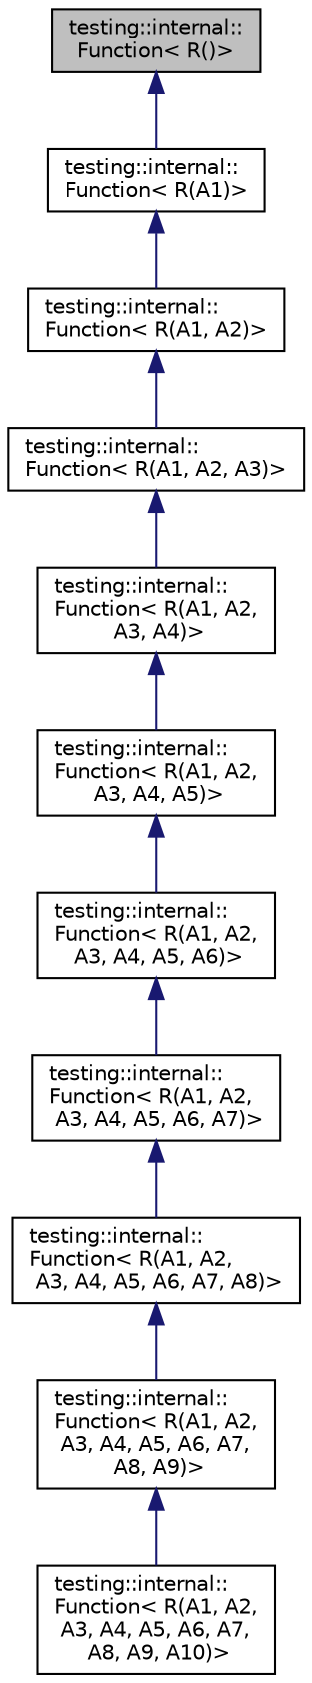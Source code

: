 digraph "testing::internal::Function&lt; R()&gt;"
{
  edge [fontname="Helvetica",fontsize="10",labelfontname="Helvetica",labelfontsize="10"];
  node [fontname="Helvetica",fontsize="10",shape=record];
  Node0 [label="testing::internal::\lFunction\< R()\>",height=0.2,width=0.4,color="black", fillcolor="grey75", style="filled", fontcolor="black"];
  Node0 -> Node1 [dir="back",color="midnightblue",fontsize="10",style="solid"];
  Node1 [label="testing::internal::\lFunction\< R(A1)\>",height=0.2,width=0.4,color="black", fillcolor="white", style="filled",URL="$structtesting_1_1internal_1_1Function_3_01R_07A1_08_4.html"];
  Node1 -> Node2 [dir="back",color="midnightblue",fontsize="10",style="solid"];
  Node2 [label="testing::internal::\lFunction\< R(A1, A2)\>",height=0.2,width=0.4,color="black", fillcolor="white", style="filled",URL="$structtesting_1_1internal_1_1Function_3_01R_07A1_00_01A2_08_4.html"];
  Node2 -> Node3 [dir="back",color="midnightblue",fontsize="10",style="solid"];
  Node3 [label="testing::internal::\lFunction\< R(A1, A2, A3)\>",height=0.2,width=0.4,color="black", fillcolor="white", style="filled",URL="$structtesting_1_1internal_1_1Function_3_01R_07A1_00_01A2_00_01A3_08_4.html"];
  Node3 -> Node4 [dir="back",color="midnightblue",fontsize="10",style="solid"];
  Node4 [label="testing::internal::\lFunction\< R(A1, A2,\l A3, A4)\>",height=0.2,width=0.4,color="black", fillcolor="white", style="filled",URL="$structtesting_1_1internal_1_1Function_3_01R_07A1_00_01A2_00_01A3_00_01A4_08_4.html"];
  Node4 -> Node5 [dir="back",color="midnightblue",fontsize="10",style="solid"];
  Node5 [label="testing::internal::\lFunction\< R(A1, A2,\l A3, A4, A5)\>",height=0.2,width=0.4,color="black", fillcolor="white", style="filled",URL="$structtesting_1_1internal_1_1Function_3_01R_07A1_00_01A2_00_01A3_00_01A4_00_01A5_08_4.html"];
  Node5 -> Node6 [dir="back",color="midnightblue",fontsize="10",style="solid"];
  Node6 [label="testing::internal::\lFunction\< R(A1, A2,\l A3, A4, A5, A6)\>",height=0.2,width=0.4,color="black", fillcolor="white", style="filled",URL="$structtesting_1_1internal_1_1Function_3_01R_07A1_00_01A2_00_01A3_00_01A4_00_01A5_00_01A6_08_4.html"];
  Node6 -> Node7 [dir="back",color="midnightblue",fontsize="10",style="solid"];
  Node7 [label="testing::internal::\lFunction\< R(A1, A2,\l A3, A4, A5, A6, A7)\>",height=0.2,width=0.4,color="black", fillcolor="white", style="filled",URL="$structtesting_1_1internal_1_1Function_3_01R_07A1_00_01A2_00_01A3_00_01A4_00_01A5_00_01A6_00_01A7_08_4.html"];
  Node7 -> Node8 [dir="back",color="midnightblue",fontsize="10",style="solid"];
  Node8 [label="testing::internal::\lFunction\< R(A1, A2,\l A3, A4, A5, A6, A7, A8)\>",height=0.2,width=0.4,color="black", fillcolor="white", style="filled",URL="$structtesting_1_1internal_1_1Function_3_01R_07A1_00_01A2_00_01A3_00_01A4_00_01A5_00_01A6_00_01A7_00_01A8_08_4.html"];
  Node8 -> Node9 [dir="back",color="midnightblue",fontsize="10",style="solid"];
  Node9 [label="testing::internal::\lFunction\< R(A1, A2,\l A3, A4, A5, A6, A7,\l A8, A9)\>",height=0.2,width=0.4,color="black", fillcolor="white", style="filled",URL="$structtesting_1_1internal_1_1Function_3_01R_07A1_00_01A2_00_01A3_00_01A4_00_01A5_00_01A6_00_01A7_00_01A8_00_01A9_08_4.html"];
  Node9 -> Node10 [dir="back",color="midnightblue",fontsize="10",style="solid"];
  Node10 [label="testing::internal::\lFunction\< R(A1, A2,\l A3, A4, A5, A6, A7,\l A8, A9, A10)\>",height=0.2,width=0.4,color="black", fillcolor="white", style="filled",URL="$structtesting_1_1internal_1_1Function_3_01R_07A1_00_01A2_00_01A3_00_01A4_00_01A5_00_01A6_00_01A7_00_01A8_00_01A9_00_01A10_08_4.html"];
}
